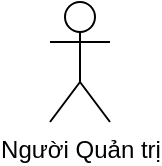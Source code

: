 <mxfile version="22.0.8" type="github">
  <diagram name="Trang-1" id="ZMmfUvKlbPPQhvtIR8AG">
    <mxGraphModel dx="794" dy="468" grid="1" gridSize="10" guides="1" tooltips="1" connect="1" arrows="1" fold="1" page="1" pageScale="1" pageWidth="827" pageHeight="1169" math="0" shadow="0">
      <root>
        <mxCell id="0" />
        <mxCell id="1" parent="0" />
        <mxCell id="XAhWRPktmcpNycTqjJSg-2" value="Người Quản trị" style="shape=umlActor;verticalLabelPosition=bottom;verticalAlign=top;html=1;outlineConnect=0;" vertex="1" parent="1">
          <mxGeometry x="120" y="585" width="30" height="60" as="geometry" />
        </mxCell>
      </root>
    </mxGraphModel>
  </diagram>
</mxfile>
